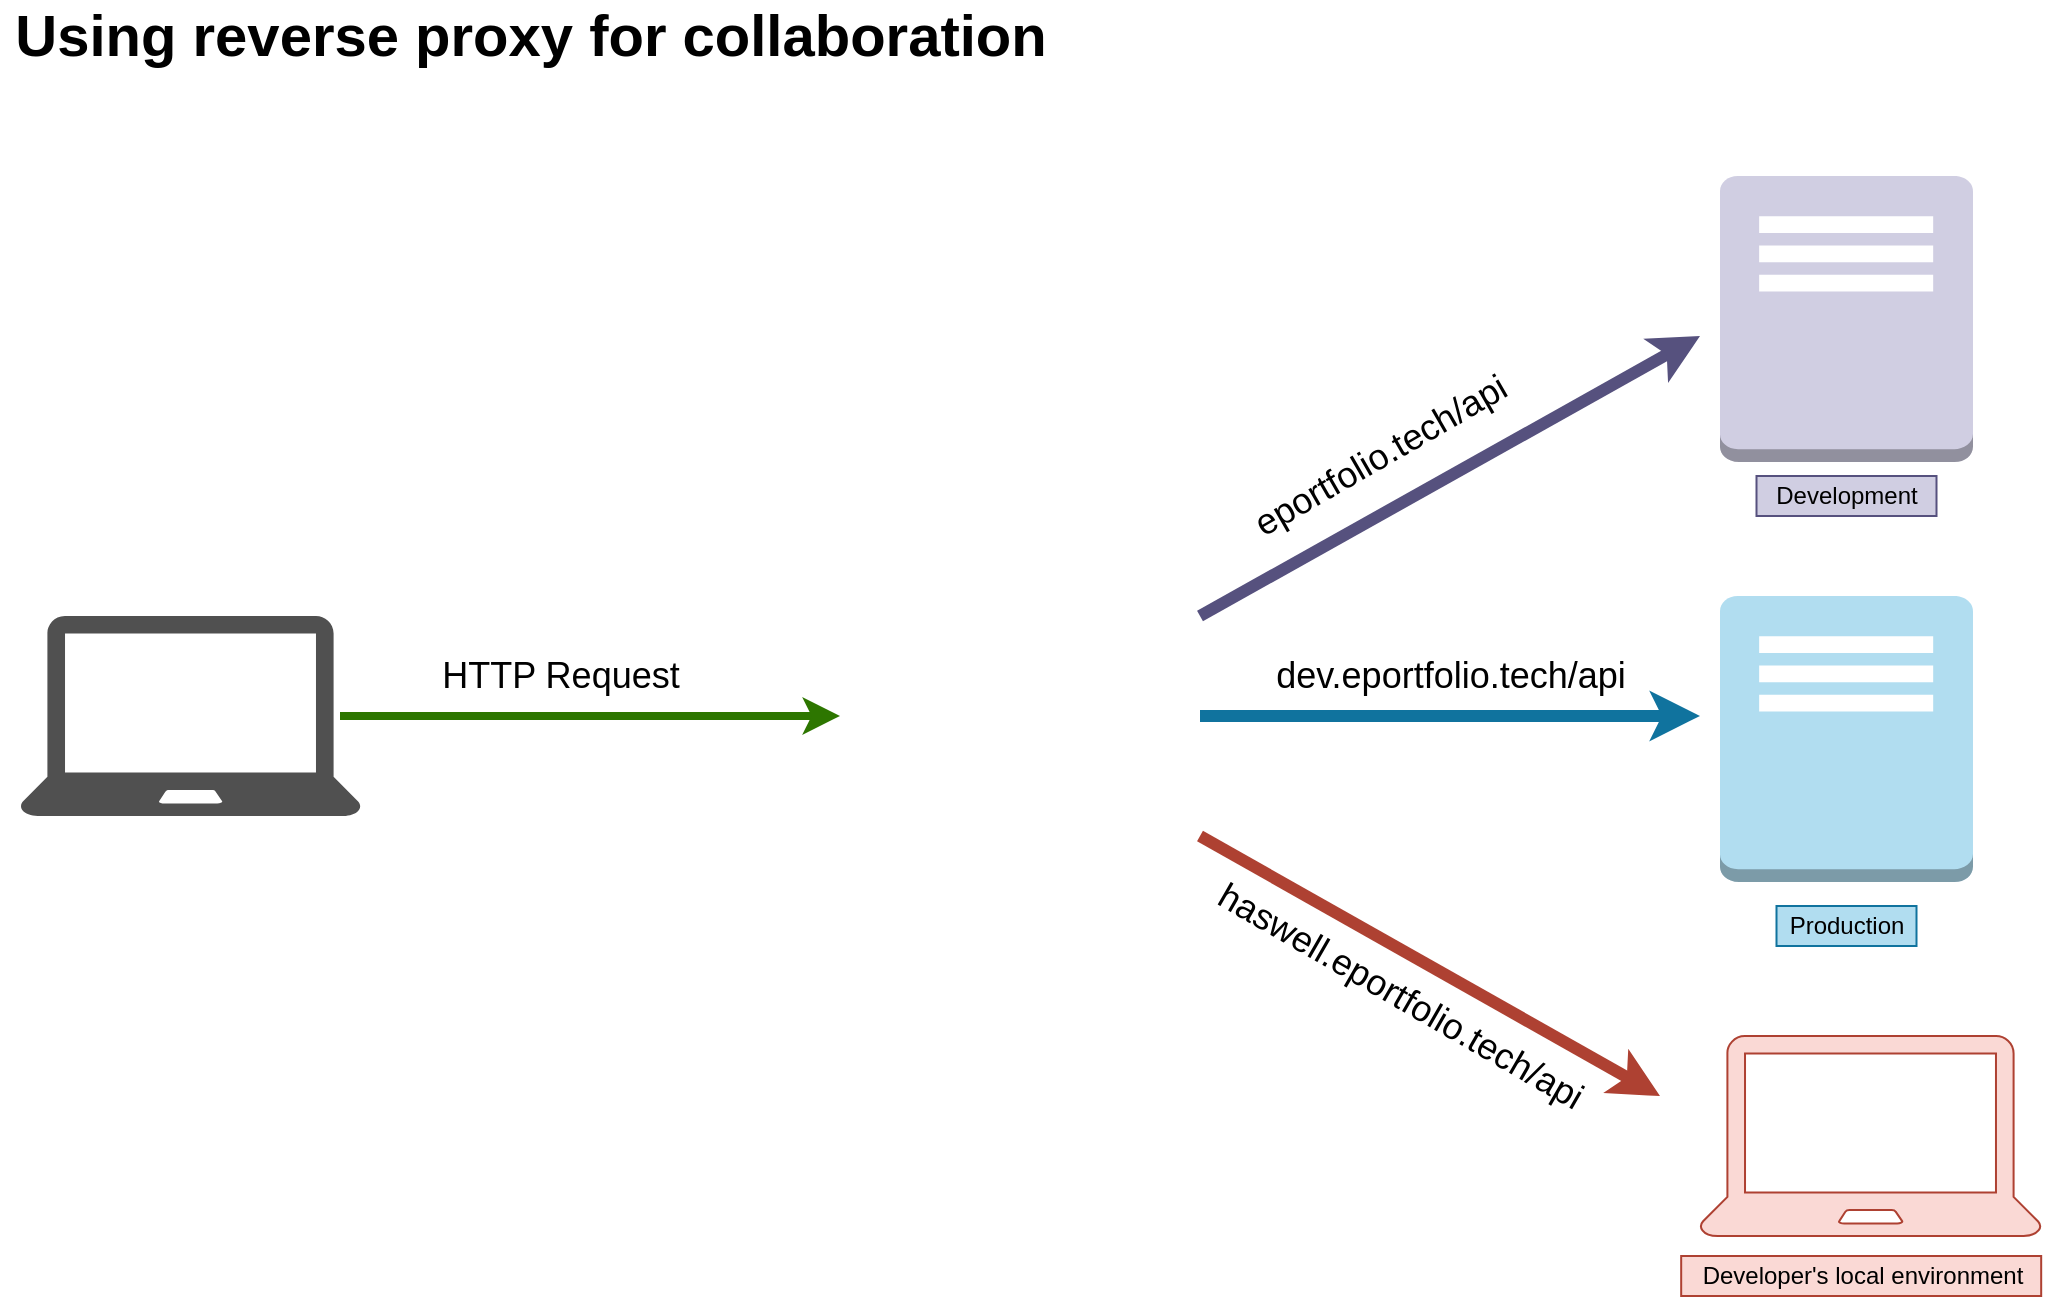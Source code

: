 <mxfile version="13.7.9" type="device"><diagram id="RNk5jOuYDwzaLecgR_nX" name="Page-1"><mxGraphModel dx="2741" dy="1059" grid="1" gridSize="10" guides="1" tooltips="1" connect="1" arrows="1" fold="1" page="1" pageScale="1" pageWidth="827" pageHeight="1169" math="0" shadow="0"><root><mxCell id="0"/><mxCell id="1" parent="0"/><mxCell id="_uanZGlkTWGr8D55UdZp-2" value="" style="pointerEvents=1;shadow=0;dashed=0;html=1;strokeColor=none;fillColor=#505050;labelPosition=center;verticalLabelPosition=bottom;verticalAlign=top;outlineConnect=0;align=center;shape=mxgraph.office.devices.laptop;" vertex="1" parent="1"><mxGeometry x="-70" y="440" width="170.59" height="100" as="geometry"/></mxCell><mxCell id="_uanZGlkTWGr8D55UdZp-3" value="&lt;font style=&quot;font-size: 18px&quot;&gt;haswell.eportfolio.tech/api&lt;/font&gt;" style="text;html=1;align=center;verticalAlign=middle;resizable=0;points=[];autosize=1;strokeWidth=18;rotation=30;" vertex="1" parent="1"><mxGeometry x="510" y="620" width="220" height="20" as="geometry"/></mxCell><mxCell id="_uanZGlkTWGr8D55UdZp-7" value="" style="pointerEvents=1;shadow=0;dashed=0;html=1;strokeColor=#ae4132;fillColor=#fad9d5;labelPosition=center;verticalLabelPosition=bottom;verticalAlign=top;outlineConnect=0;align=center;shape=mxgraph.office.devices.laptop;" vertex="1" parent="1"><mxGeometry x="770" y="650" width="170.59" height="100" as="geometry"/></mxCell><mxCell id="_uanZGlkTWGr8D55UdZp-8" value="" style="outlineConnect=0;dashed=0;verticalLabelPosition=bottom;verticalAlign=top;align=center;html=1;shape=mxgraph.aws3.traditional_server;fillColor=#d0cee2;strokeColor=#56517e;" vertex="1" parent="1"><mxGeometry x="780" y="220" width="126.5" height="143" as="geometry"/></mxCell><mxCell id="_uanZGlkTWGr8D55UdZp-9" value="" style="outlineConnect=0;dashed=0;verticalLabelPosition=bottom;verticalAlign=top;align=center;html=1;shape=mxgraph.aws3.traditional_server;fillColor=#b1ddf0;strokeColor=#10739e;" vertex="1" parent="1"><mxGeometry x="780" y="430" width="126.5" height="143" as="geometry"/></mxCell><mxCell id="_uanZGlkTWGr8D55UdZp-10" value="" style="endArrow=classic;html=1;fillColor=#fad9d5;strokeColor=#ae4132;strokeWidth=6;" edge="1" parent="1"><mxGeometry width="50" height="50" relative="1" as="geometry"><mxPoint x="520" y="550" as="sourcePoint"/><mxPoint x="750" y="680" as="targetPoint"/></mxGeometry></mxCell><mxCell id="_uanZGlkTWGr8D55UdZp-11" value="" style="endArrow=classic;html=1;strokeWidth=6;fillColor=#b1ddf0;strokeColor=#10739e;" edge="1" parent="1"><mxGeometry width="50" height="50" relative="1" as="geometry"><mxPoint x="520" y="490" as="sourcePoint"/><mxPoint x="770" y="490" as="targetPoint"/></mxGeometry></mxCell><mxCell id="_uanZGlkTWGr8D55UdZp-12" value="" style="endArrow=classic;html=1;fillColor=#d0cee2;strokeColor=#56517e;strokeWidth=6;" edge="1" parent="1"><mxGeometry width="50" height="50" relative="1" as="geometry"><mxPoint x="520" y="440" as="sourcePoint"/><mxPoint x="770" y="300" as="targetPoint"/></mxGeometry></mxCell><mxCell id="_uanZGlkTWGr8D55UdZp-13" value="&lt;font style=&quot;font-size: 18px&quot;&gt;eportfolio.tech/api&lt;/font&gt;" style="text;html=1;align=center;verticalAlign=middle;resizable=0;points=[];autosize=1;rotation=-30;" vertex="1" parent="1"><mxGeometry x="530" y="350" width="160" height="20" as="geometry"/></mxCell><mxCell id="_uanZGlkTWGr8D55UdZp-14" value="&lt;font style=&quot;font-size: 18px&quot;&gt;dev.eportfolio.tech/api&lt;/font&gt;" style="text;html=1;align=center;verticalAlign=middle;resizable=0;points=[];autosize=1;" vertex="1" parent="1"><mxGeometry x="550" y="460" width="190" height="20" as="geometry"/></mxCell><mxCell id="_uanZGlkTWGr8D55UdZp-17" value="" style="endArrow=classic;html=1;strokeWidth=4;fillColor=#60a917;strokeColor=#2D7600;" edge="1" parent="1"><mxGeometry width="50" height="50" relative="1" as="geometry"><mxPoint x="90" y="490" as="sourcePoint"/><mxPoint x="340" y="490" as="targetPoint"/></mxGeometry></mxCell><mxCell id="_uanZGlkTWGr8D55UdZp-19" value="" style="shape=image;imageAspect=0;aspect=fixed;verticalLabelPosition=bottom;verticalAlign=top;image=https://seeklogo.com/images/N/nginx-logo-FF65602A76-seeklogo.com.png;" vertex="1" parent="1"><mxGeometry x="350" y="426.5" width="162.82" height="127" as="geometry"/></mxCell><mxCell id="_uanZGlkTWGr8D55UdZp-20" value="&lt;font style=&quot;font-size: 18px&quot;&gt;HTTP Request&lt;/font&gt;" style="text;html=1;align=center;verticalAlign=middle;resizable=0;points=[];autosize=1;strokeWidth=1;" vertex="1" parent="1"><mxGeometry x="135" y="460" width="130" height="20" as="geometry"/></mxCell><mxCell id="_uanZGlkTWGr8D55UdZp-21" value="Development" style="text;html=1;align=center;verticalAlign=middle;resizable=0;points=[];autosize=1;fillColor=#d0cee2;strokeColor=#56517e;" vertex="1" parent="1"><mxGeometry x="798.25" y="370" width="90" height="20" as="geometry"/></mxCell><mxCell id="_uanZGlkTWGr8D55UdZp-22" value="&lt;font style=&quot;font-size: 12px&quot;&gt;Production&lt;/font&gt;" style="text;html=1;align=center;verticalAlign=middle;resizable=0;points=[];autosize=1;fillColor=#b1ddf0;strokeColor=#10739e;strokeWidth=1;" vertex="1" parent="1"><mxGeometry x="808.25" y="585" width="70" height="20" as="geometry"/></mxCell><mxCell id="_uanZGlkTWGr8D55UdZp-23" value="Developer's local environment" style="text;html=1;align=center;verticalAlign=middle;resizable=0;points=[];autosize=1;fillColor=#fad9d5;strokeColor=#ae4132;" vertex="1" parent="1"><mxGeometry x="760.59" y="760" width="180" height="20" as="geometry"/></mxCell><mxCell id="_uanZGlkTWGr8D55UdZp-24" value="&lt;font size=&quot;1&quot;&gt;&lt;b style=&quot;font-size: 29px&quot;&gt;Using reverse proxy for collaboration&lt;/b&gt;&lt;/font&gt;" style="text;html=1;align=center;verticalAlign=middle;resizable=0;points=[];autosize=1;" vertex="1" parent="1"><mxGeometry x="-80" y="140" width="530" height="20" as="geometry"/></mxCell></root></mxGraphModel></diagram></mxfile>